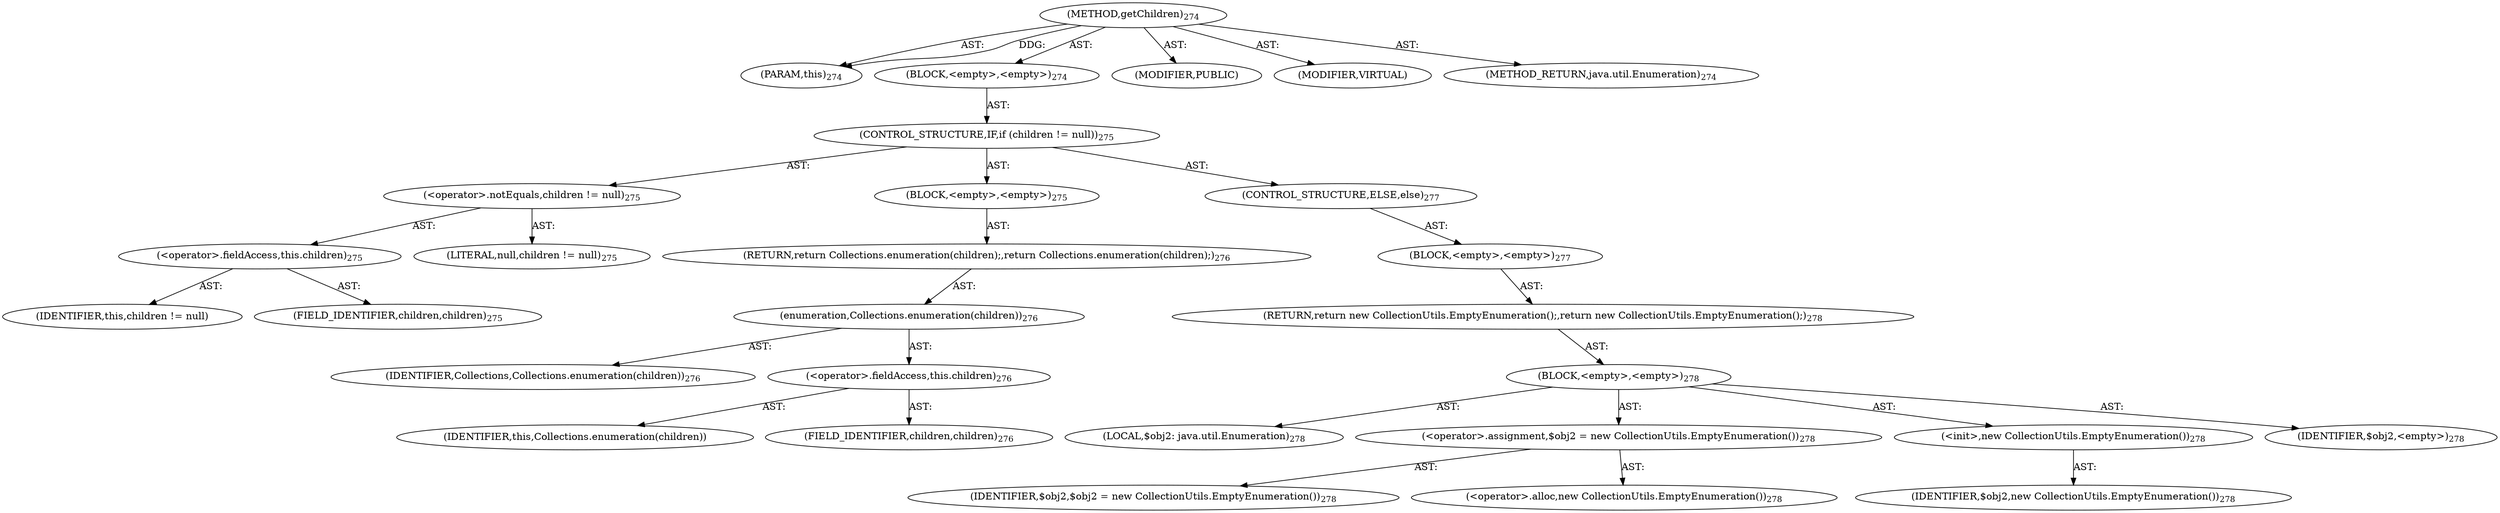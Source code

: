 digraph "getChildren" {  
"111669149708" [label = <(METHOD,getChildren)<SUB>274</SUB>> ]
"115964117018" [label = <(PARAM,this)<SUB>274</SUB>> ]
"25769803798" [label = <(BLOCK,&lt;empty&gt;,&lt;empty&gt;)<SUB>274</SUB>> ]
"47244640264" [label = <(CONTROL_STRUCTURE,IF,if (children != null))<SUB>275</SUB>> ]
"30064771160" [label = <(&lt;operator&gt;.notEquals,children != null)<SUB>275</SUB>> ]
"30064771161" [label = <(&lt;operator&gt;.fieldAccess,this.children)<SUB>275</SUB>> ]
"68719476806" [label = <(IDENTIFIER,this,children != null)> ]
"55834574883" [label = <(FIELD_IDENTIFIER,children,children)<SUB>275</SUB>> ]
"90194313231" [label = <(LITERAL,null,children != null)<SUB>275</SUB>> ]
"25769803799" [label = <(BLOCK,&lt;empty&gt;,&lt;empty&gt;)<SUB>275</SUB>> ]
"146028888070" [label = <(RETURN,return Collections.enumeration(children);,return Collections.enumeration(children);)<SUB>276</SUB>> ]
"30064771162" [label = <(enumeration,Collections.enumeration(children))<SUB>276</SUB>> ]
"68719476807" [label = <(IDENTIFIER,Collections,Collections.enumeration(children))<SUB>276</SUB>> ]
"30064771163" [label = <(&lt;operator&gt;.fieldAccess,this.children)<SUB>276</SUB>> ]
"68719476808" [label = <(IDENTIFIER,this,Collections.enumeration(children))> ]
"55834574884" [label = <(FIELD_IDENTIFIER,children,children)<SUB>276</SUB>> ]
"47244640265" [label = <(CONTROL_STRUCTURE,ELSE,else)<SUB>277</SUB>> ]
"25769803800" [label = <(BLOCK,&lt;empty&gt;,&lt;empty&gt;)<SUB>277</SUB>> ]
"146028888071" [label = <(RETURN,return new CollectionUtils.EmptyEnumeration();,return new CollectionUtils.EmptyEnumeration();)<SUB>278</SUB>> ]
"25769803801" [label = <(BLOCK,&lt;empty&gt;,&lt;empty&gt;)<SUB>278</SUB>> ]
"94489280515" [label = <(LOCAL,$obj2: java.util.Enumeration)<SUB>278</SUB>> ]
"30064771164" [label = <(&lt;operator&gt;.assignment,$obj2 = new CollectionUtils.EmptyEnumeration())<SUB>278</SUB>> ]
"68719476809" [label = <(IDENTIFIER,$obj2,$obj2 = new CollectionUtils.EmptyEnumeration())<SUB>278</SUB>> ]
"30064771165" [label = <(&lt;operator&gt;.alloc,new CollectionUtils.EmptyEnumeration())<SUB>278</SUB>> ]
"30064771166" [label = <(&lt;init&gt;,new CollectionUtils.EmptyEnumeration())<SUB>278</SUB>> ]
"68719476810" [label = <(IDENTIFIER,$obj2,new CollectionUtils.EmptyEnumeration())<SUB>278</SUB>> ]
"68719476811" [label = <(IDENTIFIER,$obj2,&lt;empty&gt;)<SUB>278</SUB>> ]
"133143986210" [label = <(MODIFIER,PUBLIC)> ]
"133143986211" [label = <(MODIFIER,VIRTUAL)> ]
"128849018892" [label = <(METHOD_RETURN,java.util.Enumeration)<SUB>274</SUB>> ]
  "111669149708" -> "115964117018"  [ label = "AST: "] 
  "111669149708" -> "25769803798"  [ label = "AST: "] 
  "111669149708" -> "133143986210"  [ label = "AST: "] 
  "111669149708" -> "133143986211"  [ label = "AST: "] 
  "111669149708" -> "128849018892"  [ label = "AST: "] 
  "25769803798" -> "47244640264"  [ label = "AST: "] 
  "47244640264" -> "30064771160"  [ label = "AST: "] 
  "47244640264" -> "25769803799"  [ label = "AST: "] 
  "47244640264" -> "47244640265"  [ label = "AST: "] 
  "30064771160" -> "30064771161"  [ label = "AST: "] 
  "30064771160" -> "90194313231"  [ label = "AST: "] 
  "30064771161" -> "68719476806"  [ label = "AST: "] 
  "30064771161" -> "55834574883"  [ label = "AST: "] 
  "25769803799" -> "146028888070"  [ label = "AST: "] 
  "146028888070" -> "30064771162"  [ label = "AST: "] 
  "30064771162" -> "68719476807"  [ label = "AST: "] 
  "30064771162" -> "30064771163"  [ label = "AST: "] 
  "30064771163" -> "68719476808"  [ label = "AST: "] 
  "30064771163" -> "55834574884"  [ label = "AST: "] 
  "47244640265" -> "25769803800"  [ label = "AST: "] 
  "25769803800" -> "146028888071"  [ label = "AST: "] 
  "146028888071" -> "25769803801"  [ label = "AST: "] 
  "25769803801" -> "94489280515"  [ label = "AST: "] 
  "25769803801" -> "30064771164"  [ label = "AST: "] 
  "25769803801" -> "30064771166"  [ label = "AST: "] 
  "25769803801" -> "68719476811"  [ label = "AST: "] 
  "30064771164" -> "68719476809"  [ label = "AST: "] 
  "30064771164" -> "30064771165"  [ label = "AST: "] 
  "30064771166" -> "68719476810"  [ label = "AST: "] 
  "111669149708" -> "115964117018"  [ label = "DDG: "] 
}
